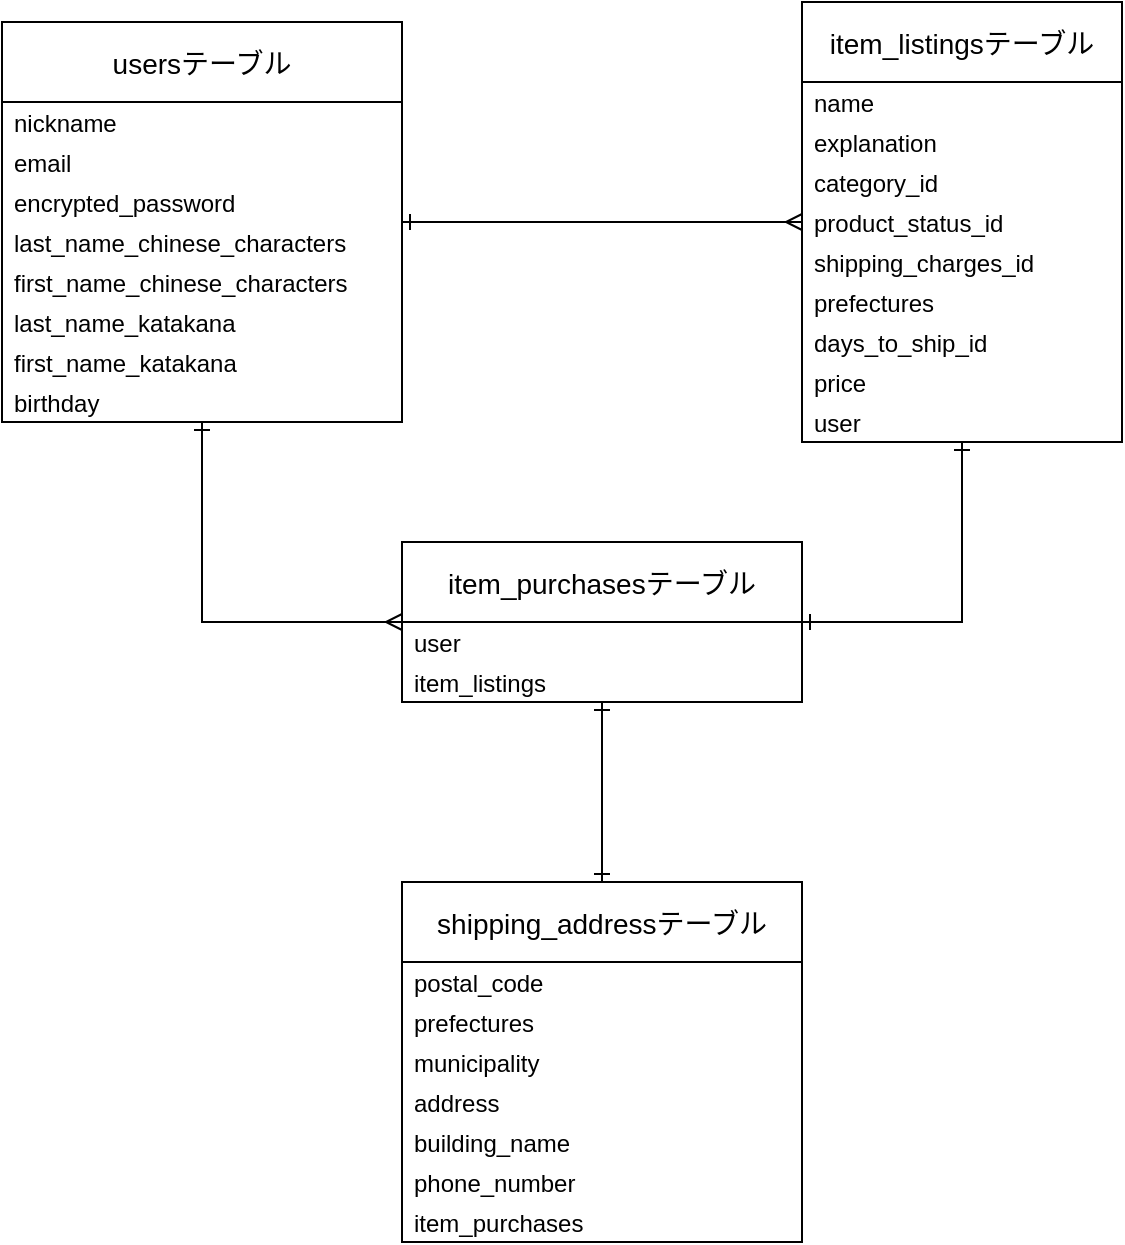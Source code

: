 <mxfile version="13.10.0" type="embed">
    <diagram id="cDl4ma4OLgbmY_Kxym1O" name="ページ1">
        <mxGraphModel dx="715" dy="385" grid="1" gridSize="10" guides="1" tooltips="1" connect="1" arrows="1" fold="1" page="1" pageScale="1" pageWidth="827" pageHeight="1169" math="0" shadow="0">
            <root>
                <mxCell id="0"/>
                <mxCell id="1" parent="0"/>
                <mxCell id="2" value="usersテーブル" style="swimlane;fontStyle=0;childLayout=stackLayout;horizontal=1;startSize=40;horizontalStack=0;resizeParent=1;resizeParentMax=0;resizeLast=0;collapsible=1;marginBottom=0;align=center;fontSize=14;" parent="1" vertex="1">
                    <mxGeometry x="80" y="60" width="200" height="200" as="geometry"/>
                </mxCell>
                <mxCell id="3" value="nickname" style="text;strokeColor=none;fillColor=none;spacingLeft=4;spacingRight=4;overflow=hidden;rotatable=0;points=[[0,0.5],[1,0.5]];portConstraint=eastwest;fontSize=12;verticalAlign=middle;" parent="2" vertex="1">
                    <mxGeometry y="40" width="200" height="20" as="geometry"/>
                </mxCell>
                <mxCell id="12" value="email" style="text;strokeColor=none;fillColor=none;spacingLeft=4;spacingRight=4;overflow=hidden;rotatable=0;points=[[0,0.5],[1,0.5]];portConstraint=eastwest;fontSize=12;verticalAlign=middle;" parent="2" vertex="1">
                    <mxGeometry y="60" width="200" height="20" as="geometry"/>
                </mxCell>
                <mxCell id="13" value="encrypted_password" style="text;strokeColor=none;fillColor=none;spacingLeft=4;spacingRight=4;overflow=hidden;rotatable=0;points=[[0,0.5],[1,0.5]];portConstraint=eastwest;fontSize=12;verticalAlign=middle;" vertex="1" parent="2">
                    <mxGeometry y="80" width="200" height="20" as="geometry"/>
                </mxCell>
                <mxCell id="14" value="last_name_chinese_characters" style="text;strokeColor=none;fillColor=none;spacingLeft=4;spacingRight=4;overflow=hidden;rotatable=0;points=[[0,0.5],[1,0.5]];portConstraint=eastwest;fontSize=12;verticalAlign=middle;" vertex="1" parent="2">
                    <mxGeometry y="100" width="200" height="20" as="geometry"/>
                </mxCell>
                <mxCell id="41" value="first_name_chinese_characters" style="text;strokeColor=none;fillColor=none;spacingLeft=4;spacingRight=4;overflow=hidden;rotatable=0;points=[[0,0.5],[1,0.5]];portConstraint=eastwest;fontSize=12;verticalAlign=middle;" vertex="1" parent="2">
                    <mxGeometry y="120" width="200" height="20" as="geometry"/>
                </mxCell>
                <mxCell id="42" value="last_name_katakana" style="text;strokeColor=none;fillColor=none;spacingLeft=4;spacingRight=4;overflow=hidden;rotatable=0;points=[[0,0.5],[1,0.5]];portConstraint=eastwest;fontSize=12;verticalAlign=middle;" vertex="1" parent="2">
                    <mxGeometry y="140" width="200" height="20" as="geometry"/>
                </mxCell>
                <mxCell id="16" value="first_name_katakana" style="text;strokeColor=none;fillColor=none;spacingLeft=4;spacingRight=4;overflow=hidden;rotatable=0;points=[[0,0.5],[1,0.5]];portConstraint=eastwest;fontSize=12;verticalAlign=middle;" vertex="1" parent="2">
                    <mxGeometry y="160" width="200" height="20" as="geometry"/>
                </mxCell>
                <mxCell id="15" value="birthday" style="text;strokeColor=none;fillColor=none;spacingLeft=4;spacingRight=4;overflow=hidden;rotatable=0;points=[[0,0.5],[1,0.5]];portConstraint=eastwest;fontSize=12;verticalAlign=middle;" vertex="1" parent="2">
                    <mxGeometry y="180" width="200" height="20" as="geometry"/>
                </mxCell>
                <mxCell id="6" value="item_listingsテーブル" style="swimlane;fontStyle=0;childLayout=stackLayout;horizontal=1;startSize=40;horizontalStack=0;resizeParent=1;resizeParentMax=0;resizeLast=0;collapsible=1;marginBottom=0;align=center;fontSize=14;" parent="1" vertex="1">
                    <mxGeometry x="480" y="50" width="160" height="220" as="geometry"/>
                </mxCell>
                <mxCell id="7" value="name" style="text;strokeColor=none;fillColor=none;spacingLeft=4;spacingRight=4;overflow=hidden;rotatable=0;points=[[0,0.5],[1,0.5]];portConstraint=eastwest;fontSize=12;verticalAlign=middle;" parent="6" vertex="1">
                    <mxGeometry y="40" width="160" height="20" as="geometry"/>
                </mxCell>
                <mxCell id="17" value="explanation" style="text;strokeColor=none;fillColor=none;spacingLeft=4;spacingRight=4;overflow=hidden;rotatable=0;points=[[0,0.5],[1,0.5]];portConstraint=eastwest;fontSize=12;verticalAlign=middle;" vertex="1" parent="6">
                    <mxGeometry y="60" width="160" height="20" as="geometry"/>
                </mxCell>
                <mxCell id="18" value="category_id" style="text;strokeColor=none;fillColor=none;spacingLeft=4;spacingRight=4;overflow=hidden;rotatable=0;points=[[0,0.5],[1,0.5]];portConstraint=eastwest;fontSize=12;verticalAlign=middle;" vertex="1" parent="6">
                    <mxGeometry y="80" width="160" height="20" as="geometry"/>
                </mxCell>
                <mxCell id="21" value="product_status_id" style="text;strokeColor=none;fillColor=none;spacingLeft=4;spacingRight=4;overflow=hidden;rotatable=0;points=[[0,0.5],[1,0.5]];portConstraint=eastwest;fontSize=12;verticalAlign=middle;" vertex="1" parent="6">
                    <mxGeometry y="100" width="160" height="20" as="geometry"/>
                </mxCell>
                <mxCell id="20" value="shipping_charges_id" style="text;strokeColor=none;fillColor=none;spacingLeft=4;spacingRight=4;overflow=hidden;rotatable=0;points=[[0,0.5],[1,0.5]];portConstraint=eastwest;fontSize=12;verticalAlign=middle;" vertex="1" parent="6">
                    <mxGeometry y="120" width="160" height="20" as="geometry"/>
                </mxCell>
                <mxCell id="19" value="prefectures" style="text;strokeColor=none;fillColor=none;spacingLeft=4;spacingRight=4;overflow=hidden;rotatable=0;points=[[0,0.5],[1,0.5]];portConstraint=eastwest;fontSize=12;verticalAlign=middle;" vertex="1" parent="6">
                    <mxGeometry y="140" width="160" height="20" as="geometry"/>
                </mxCell>
                <mxCell id="32" value="days_to_ship_id" style="text;strokeColor=none;fillColor=none;spacingLeft=4;spacingRight=4;overflow=hidden;rotatable=0;points=[[0,0.5],[1,0.5]];portConstraint=eastwest;fontSize=12;verticalAlign=middle;" vertex="1" parent="6">
                    <mxGeometry y="160" width="160" height="20" as="geometry"/>
                </mxCell>
                <mxCell id="34" value="price" style="text;strokeColor=none;fillColor=none;spacingLeft=4;spacingRight=4;overflow=hidden;rotatable=0;points=[[0,0.5],[1,0.5]];portConstraint=eastwest;fontSize=12;verticalAlign=middle;" vertex="1" parent="6">
                    <mxGeometry y="180" width="160" height="20" as="geometry"/>
                </mxCell>
                <mxCell id="33" value="user" style="text;strokeColor=none;fillColor=none;spacingLeft=4;spacingRight=4;overflow=hidden;rotatable=0;points=[[0,0.5],[1,0.5]];portConstraint=eastwest;fontSize=12;verticalAlign=middle;" vertex="1" parent="6">
                    <mxGeometry y="200" width="160" height="20" as="geometry"/>
                </mxCell>
                <mxCell id="8" value="item_purchasesテーブル" style="swimlane;fontStyle=0;childLayout=stackLayout;horizontal=1;startSize=40;horizontalStack=0;resizeParent=1;resizeParentMax=0;resizeLast=0;collapsible=1;marginBottom=0;align=center;fontSize=14;" parent="1" vertex="1">
                    <mxGeometry x="280" y="320" width="200" height="80" as="geometry"/>
                </mxCell>
                <mxCell id="26" value="user" style="text;strokeColor=none;fillColor=none;spacingLeft=4;spacingRight=4;overflow=hidden;rotatable=0;points=[[0,0.5],[1,0.5]];portConstraint=eastwest;fontSize=12;verticalAlign=middle;" vertex="1" parent="8">
                    <mxGeometry y="40" width="200" height="20" as="geometry"/>
                </mxCell>
                <mxCell id="25" value="item_listings" style="text;strokeColor=none;fillColor=none;spacingLeft=4;spacingRight=4;overflow=hidden;rotatable=0;points=[[0,0.5],[1,0.5]];portConstraint=eastwest;fontSize=12;verticalAlign=middle;" vertex="1" parent="8">
                    <mxGeometry y="60" width="200" height="20" as="geometry"/>
                </mxCell>
                <mxCell id="10" value="shipping_addressテーブル" style="swimlane;fontStyle=0;childLayout=stackLayout;horizontal=1;startSize=40;horizontalStack=0;resizeParent=1;resizeParentMax=0;resizeLast=0;collapsible=1;marginBottom=0;align=center;fontSize=14;" parent="1" vertex="1">
                    <mxGeometry x="280" y="490" width="200" height="180" as="geometry"/>
                </mxCell>
                <mxCell id="11" value="postal_code" style="text;strokeColor=none;fillColor=none;spacingLeft=4;spacingRight=4;overflow=hidden;rotatable=0;points=[[0,0.5],[1,0.5]];portConstraint=eastwest;fontSize=12;verticalAlign=middle;" parent="10" vertex="1">
                    <mxGeometry y="40" width="200" height="20" as="geometry"/>
                </mxCell>
                <mxCell id="27" value="prefectures" style="text;strokeColor=none;fillColor=none;spacingLeft=4;spacingRight=4;overflow=hidden;rotatable=0;points=[[0,0.5],[1,0.5]];portConstraint=eastwest;fontSize=12;verticalAlign=middle;" vertex="1" parent="10">
                    <mxGeometry y="60" width="200" height="20" as="geometry"/>
                </mxCell>
                <mxCell id="28" value="municipality" style="text;strokeColor=none;fillColor=none;spacingLeft=4;spacingRight=4;overflow=hidden;rotatable=0;points=[[0,0.5],[1,0.5]];portConstraint=eastwest;fontSize=12;verticalAlign=middle;" vertex="1" parent="10">
                    <mxGeometry y="80" width="200" height="20" as="geometry"/>
                </mxCell>
                <mxCell id="29" value="address" style="text;strokeColor=none;fillColor=none;spacingLeft=4;spacingRight=4;overflow=hidden;rotatable=0;points=[[0,0.5],[1,0.5]];portConstraint=eastwest;fontSize=12;verticalAlign=middle;" vertex="1" parent="10">
                    <mxGeometry y="100" width="200" height="20" as="geometry"/>
                </mxCell>
                <mxCell id="35" value="building_name" style="text;strokeColor=none;fillColor=none;spacingLeft=4;spacingRight=4;overflow=hidden;rotatable=0;points=[[0,0.5],[1,0.5]];portConstraint=eastwest;fontSize=12;verticalAlign=middle;" vertex="1" parent="10">
                    <mxGeometry y="120" width="200" height="20" as="geometry"/>
                </mxCell>
                <mxCell id="31" value="phone_number" style="text;strokeColor=none;fillColor=none;spacingLeft=4;spacingRight=4;overflow=hidden;rotatable=0;points=[[0,0.5],[1,0.5]];portConstraint=eastwest;fontSize=12;verticalAlign=middle;" vertex="1" parent="10">
                    <mxGeometry y="140" width="200" height="20" as="geometry"/>
                </mxCell>
                <mxCell id="30" value="item_purchases" style="text;strokeColor=none;fillColor=none;spacingLeft=4;spacingRight=4;overflow=hidden;rotatable=0;points=[[0,0.5],[1,0.5]];portConstraint=eastwest;fontSize=12;verticalAlign=middle;" vertex="1" parent="10">
                    <mxGeometry y="160" width="200" height="20" as="geometry"/>
                </mxCell>
                <mxCell id="37" value="" style="endArrow=ERmany;html=1;rounded=0;startArrow=ERone;startFill=0;endFill=0;" edge="1" parent="1" source="2" target="6">
                    <mxGeometry relative="1" as="geometry">
                        <mxPoint x="220" y="290" as="sourcePoint"/>
                        <mxPoint x="380" y="290" as="targetPoint"/>
                    </mxGeometry>
                </mxCell>
                <mxCell id="38" value="" style="endArrow=ERmany;html=1;rounded=0;startArrow=ERone;startFill=0;endFill=0;" edge="1" parent="1" source="2" target="8">
                    <mxGeometry relative="1" as="geometry">
                        <mxPoint x="220" y="290" as="sourcePoint"/>
                        <mxPoint x="300" y="420" as="targetPoint"/>
                        <Array as="points">
                            <mxPoint x="180" y="360"/>
                        </Array>
                    </mxGeometry>
                </mxCell>
                <mxCell id="39" value="" style="endArrow=ERone;html=1;rounded=0;startArrow=ERone;startFill=0;endFill=0;" edge="1" parent="1" source="6" target="8">
                    <mxGeometry relative="1" as="geometry">
                        <mxPoint x="290" y="380" as="sourcePoint"/>
                        <mxPoint x="450" y="380" as="targetPoint"/>
                        <Array as="points">
                            <mxPoint x="560" y="360"/>
                        </Array>
                    </mxGeometry>
                </mxCell>
                <mxCell id="40" value="" style="endArrow=ERone;html=1;rounded=0;startArrow=ERone;startFill=0;endFill=0;" edge="1" parent="1" source="8" target="10">
                    <mxGeometry relative="1" as="geometry">
                        <mxPoint x="290" y="580" as="sourcePoint"/>
                        <mxPoint x="450" y="580" as="targetPoint"/>
                    </mxGeometry>
                </mxCell>
            </root>
        </mxGraphModel>
    </diagram>
</mxfile>